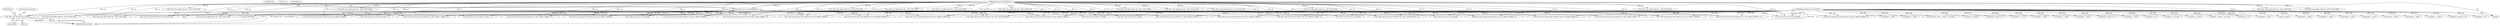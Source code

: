 digraph "0_radare2_bbb4af56003c1afdad67af0c4339267ca38b1017@array" {
"1001626" [label="(Call,_6502_anal_esil_push (op, data[0]))"];
"1000278" [label="(Call,memset (op, '\0', sizeof (RAnalOp)))"];
"1000265" [label="(MethodParameterIn,RAnalOp *op)"];
"1000267" [label="(MethodParameterIn,const ut8 *data)"];
"1001547" [label="(Call,_6502_anal_esil_get_addr_pattern1 (op, data, addrbuf, buffsize))"];
"1001655" [label="(Call,_6502_anal_esil_pop (op, data[0]))"];
"1000931" [label="(Call,_6502_anal_update_flags (op, _6502_FLAGS_NZ))"];
"1000479" [label="(Call,_6502_anal_esil_flags (op, data[0]))"];
"1001490" [label="(Call,_6502_anal_update_flags (op, _6502_FLAGS_NZ))"];
"1000876" [label="(Call,data[0] == 0x6a)"];
"1000668" [label="(Call,data[0] == 0x29)"];
"1000596" [label="(Call,_6502_anal_update_flags (op, _6502_FLAGS_BNZ))"];
"1001626" [label="(Call,_6502_anal_esil_push (op, data[0]))"];
"1000890" [label="(Call,_6502_anal_esil_get_addr_pattern2 (op, data, addrbuf, buffsize, 'x'))"];
"1000818" [label="(Call,_6502_anal_update_flags (op, _6502_FLAGS_NZ))"];
"1001173" [label="(Call,op->jump = addr + data[1] + op->size)"];
"1000306" [label="(Call,op->id = data[0])"];
"1001240" [label="(Call,data[1] | data[2] << 8)"];
"1000645" [label="(Call,_6502_anal_update_flags (op, _6502_FLAGS_NZ))"];
"1001167" [label="(Call,data[1] <= 127)"];
"1001012" [label="(Call,_6502_anal_esil_get_addr_pattern1 (op, data, addrbuf, buffsize))"];
"1000760" [label="(Call,_6502_anal_esil_get_addr_pattern2 (op, data, addrbuf, buffsize, 'x'))"];
"1001719" [label="(Call,_6502_anal_esil_mov (op, data[0]))"];
"1000918" [label="(Call,_6502_anal_esil_get_addr_pattern2 (op, data, addrbuf, buffsize, 'x'))"];
"1000711" [label="(Call,data[0] == 0x49)"];
"1001038" [label="(Call,_6502_anal_update_flags (op, _6502_FLAGS_BNZ))"];
"1001628" [label="(Call,data[0])"];
"1001018" [label="(Call,data[0] == 0xc9)"];
"1001697" [label="(Call,_6502_anal_esil_mov (op, data[0]))"];
"1000774" [label="(Call,_6502_anal_update_flags (op, _6502_FLAGS_NZ))"];
"1001429" [label="(Call,data[0] == 0xa9)"];
"1001504" [label="(Call,_6502_anal_esil_get_addr_pattern3 (op, data, addrbuf, buffsize, 'x'))"];
"1001056" [label="(Call,_6502_anal_esil_get_addr_pattern3 (op, data, addrbuf, buffsize, 0))"];
"1000265" [label="(MethodParameterIn,RAnalOp *op)"];
"1000269" [label="(Block,)"];
"1000944" [label="(Call,_6502_anal_esil_get_addr_pattern2 (op, data, addrbuf, buffsize, 'x'))"];
"1001423" [label="(Call,_6502_anal_esil_get_addr_pattern1 (op, data, addrbuf, buffsize))"];
"1000847" [label="(Call,_6502_anal_esil_get_addr_pattern2 (op, data, addrbuf, buffsize, 'x'))"];
"1001219" [label="(Call,_6502_anal_esil_ccall (op, data[0]))"];
"1001320" [label="(Call,data[1] | data[2] << 8)"];
"1001568" [label="(Call,_6502_anal_esil_get_addr_pattern2 (op, data, addrbuf, buffsize, 'y'))"];
"1000521" [label="(Call,_6502_anal_esil_get_addr_pattern1 (op, data, addrbuf, buffsize))"];
"1001631" [label="(ControlStructure,break;)"];
"1001063" [label="(Call,data[0] == 0xe0)"];
"1000905" [label="(Call,_6502_anal_update_flags (op, _6502_FLAGS_NZ))"];
"1001449" [label="(Call,_6502_anal_update_flags (op, _6502_FLAGS_NZ))"];
"1001244" [label="(Call,data[2] << 8)"];
"1001179" [label="(Call,data[1] + op->size)"];
"1000992" [label="(Call,_6502_anal_esil_inc_reg (op, data[0], \"-\"))"];
"1001590" [label="(Call,_6502_anal_esil_get_addr_pattern3 (op, data, addrbuf, buffsize, 'x'))"];
"1001108" [label="(Call,data[0] == 0xc0)"];
"1001729" [label="(MethodReturn,static int)"];
"1000267" [label="(MethodParameterIn,const ut8 *data)"];
"1001177" [label="(Call,addr + data[1] + op->size)"];
"1000973" [label="(Call,_6502_anal_esil_inc_reg (op, data[0], \"+\"))"];
"1000279" [label="(Identifier,op)"];
"1000547" [label="(Call,_6502_anal_update_flags (op, _6502_FLAGS_NZ))"];
"1001463" [label="(Call,_6502_anal_esil_get_addr_pattern2 (op, data, addrbuf, buffsize, 'y'))"];
"1001128" [label="(Call,_6502_anal_update_flags (op, _6502_FLAGS_BNZ))"];
"1000570" [label="(Call,_6502_anal_esil_get_addr_pattern1 (op, data, addrbuf, buffsize))"];
"1000281" [label="(Call,sizeof (RAnalOp))"];
"1001675" [label="(Call,_6502_anal_esil_mov (op, data[0]))"];
"1001324" [label="(Call,data[2] << 8)"];
"1000833" [label="(Call,data[0] == 0x2a)"];
"1001627" [label="(Identifier,op)"];
"1001195" [label="(Call,256 - data[1])"];
"1000731" [label="(Call,_6502_anal_update_flags (op, _6502_FLAGS_NZ))"];
"1000576" [label="(Call,data[0] == 0xe9)"];
"1000619" [label="(Call,_6502_anal_esil_get_addr_pattern1 (op, data, addrbuf, buffsize))"];
"1000527" [label="(Call,data[0] == 0x69)"];
"1000803" [label="(Call,_6502_anal_esil_get_addr_pattern2 (op, data, addrbuf, buffsize, 'x'))"];
"1000705" [label="(Call,_6502_anal_esil_get_addr_pattern1 (op, data, addrbuf, buffsize))"];
"1000278" [label="(Call,memset (op, '\0', sizeof (RAnalOp)))"];
"1000280" [label="(Literal,'\0')"];
"1000492" [label="(Call,_6502_anal_esil_get_addr_pattern3 (op, data, addrbuf, buffsize, 0))"];
"1001511" [label="(Call,data[0] == 0xa0)"];
"1001101" [label="(Call,_6502_anal_esil_get_addr_pattern3 (op, data, addrbuf, buffsize, 0))"];
"1000322" [label="(Block,)"];
"1001083" [label="(Call,_6502_anal_update_flags (op, _6502_FLAGS_BNZ))"];
"1001470" [label="(Call,data[0] == 0xa2)"];
"1000789" [label="(Call,data[0] == 0x4a)"];
"1000746" [label="(Call,data[0] == 0x0a)"];
"1001531" [label="(Call,_6502_anal_update_flags (op, _6502_FLAGS_NZ))"];
"1000688" [label="(Call,_6502_anal_update_flags (op, _6502_FLAGS_NZ))"];
"1000662" [label="(Call,_6502_anal_esil_get_addr_pattern1 (op, data, addrbuf, buffsize))"];
"1000625" [label="(Call,data[0] == 0x09)"];
"1001284" [label="(Call,data[1] | data[2] << 8)"];
"1000861" [label="(Call,_6502_anal_update_flags (op, _6502_FLAGS_NZ))"];
"1000285" [label="(Identifier,op)"];
"1001288" [label="(Call,data[2] << 8)"];
"1000957" [label="(Call,_6502_anal_update_flags (op, _6502_FLAGS_NZ))"];
"1001626" -> "1000322"  [label="AST: "];
"1001626" -> "1001628"  [label="CFG: "];
"1001627" -> "1001626"  [label="AST: "];
"1001628" -> "1001626"  [label="AST: "];
"1001631" -> "1001626"  [label="CFG: "];
"1001626" -> "1001729"  [label="DDG: op"];
"1001626" -> "1001729"  [label="DDG: _6502_anal_esil_push (op, data[0])"];
"1001626" -> "1001729"  [label="DDG: data[0]"];
"1000278" -> "1001626"  [label="DDG: op"];
"1000265" -> "1001626"  [label="DDG: op"];
"1000267" -> "1001626"  [label="DDG: data"];
"1000278" -> "1000269"  [label="AST: "];
"1000278" -> "1000281"  [label="CFG: "];
"1000279" -> "1000278"  [label="AST: "];
"1000280" -> "1000278"  [label="AST: "];
"1000281" -> "1000278"  [label="AST: "];
"1000285" -> "1000278"  [label="CFG: "];
"1000278" -> "1001729"  [label="DDG: memset (op, '\0', sizeof (RAnalOp))"];
"1000278" -> "1001729"  [label="DDG: op"];
"1000265" -> "1000278"  [label="DDG: op"];
"1000278" -> "1000479"  [label="DDG: op"];
"1000278" -> "1000492"  [label="DDG: op"];
"1000278" -> "1000521"  [label="DDG: op"];
"1000278" -> "1000570"  [label="DDG: op"];
"1000278" -> "1000619"  [label="DDG: op"];
"1000278" -> "1000662"  [label="DDG: op"];
"1000278" -> "1000705"  [label="DDG: op"];
"1000278" -> "1000760"  [label="DDG: op"];
"1000278" -> "1000774"  [label="DDG: op"];
"1000278" -> "1000803"  [label="DDG: op"];
"1000278" -> "1000818"  [label="DDG: op"];
"1000278" -> "1000847"  [label="DDG: op"];
"1000278" -> "1000861"  [label="DDG: op"];
"1000278" -> "1000890"  [label="DDG: op"];
"1000278" -> "1000905"  [label="DDG: op"];
"1000278" -> "1000918"  [label="DDG: op"];
"1000278" -> "1000944"  [label="DDG: op"];
"1000278" -> "1000973"  [label="DDG: op"];
"1000278" -> "1000992"  [label="DDG: op"];
"1000278" -> "1001012"  [label="DDG: op"];
"1000278" -> "1001056"  [label="DDG: op"];
"1000278" -> "1001101"  [label="DDG: op"];
"1000278" -> "1001219"  [label="DDG: op"];
"1000278" -> "1001423"  [label="DDG: op"];
"1000278" -> "1001463"  [label="DDG: op"];
"1000278" -> "1001504"  [label="DDG: op"];
"1000278" -> "1001547"  [label="DDG: op"];
"1000278" -> "1001568"  [label="DDG: op"];
"1000278" -> "1001590"  [label="DDG: op"];
"1000278" -> "1001655"  [label="DDG: op"];
"1000278" -> "1001675"  [label="DDG: op"];
"1000278" -> "1001697"  [label="DDG: op"];
"1000278" -> "1001719"  [label="DDG: op"];
"1000265" -> "1000263"  [label="AST: "];
"1000265" -> "1001729"  [label="DDG: op"];
"1000265" -> "1000479"  [label="DDG: op"];
"1000265" -> "1000492"  [label="DDG: op"];
"1000265" -> "1000521"  [label="DDG: op"];
"1000265" -> "1000547"  [label="DDG: op"];
"1000265" -> "1000570"  [label="DDG: op"];
"1000265" -> "1000596"  [label="DDG: op"];
"1000265" -> "1000619"  [label="DDG: op"];
"1000265" -> "1000645"  [label="DDG: op"];
"1000265" -> "1000662"  [label="DDG: op"];
"1000265" -> "1000688"  [label="DDG: op"];
"1000265" -> "1000705"  [label="DDG: op"];
"1000265" -> "1000731"  [label="DDG: op"];
"1000265" -> "1000760"  [label="DDG: op"];
"1000265" -> "1000774"  [label="DDG: op"];
"1000265" -> "1000803"  [label="DDG: op"];
"1000265" -> "1000818"  [label="DDG: op"];
"1000265" -> "1000847"  [label="DDG: op"];
"1000265" -> "1000861"  [label="DDG: op"];
"1000265" -> "1000890"  [label="DDG: op"];
"1000265" -> "1000905"  [label="DDG: op"];
"1000265" -> "1000918"  [label="DDG: op"];
"1000265" -> "1000931"  [label="DDG: op"];
"1000265" -> "1000944"  [label="DDG: op"];
"1000265" -> "1000957"  [label="DDG: op"];
"1000265" -> "1000973"  [label="DDG: op"];
"1000265" -> "1000992"  [label="DDG: op"];
"1000265" -> "1001012"  [label="DDG: op"];
"1000265" -> "1001038"  [label="DDG: op"];
"1000265" -> "1001056"  [label="DDG: op"];
"1000265" -> "1001083"  [label="DDG: op"];
"1000265" -> "1001101"  [label="DDG: op"];
"1000265" -> "1001128"  [label="DDG: op"];
"1000265" -> "1001219"  [label="DDG: op"];
"1000265" -> "1001423"  [label="DDG: op"];
"1000265" -> "1001449"  [label="DDG: op"];
"1000265" -> "1001463"  [label="DDG: op"];
"1000265" -> "1001490"  [label="DDG: op"];
"1000265" -> "1001504"  [label="DDG: op"];
"1000265" -> "1001531"  [label="DDG: op"];
"1000265" -> "1001547"  [label="DDG: op"];
"1000265" -> "1001568"  [label="DDG: op"];
"1000265" -> "1001590"  [label="DDG: op"];
"1000265" -> "1001655"  [label="DDG: op"];
"1000265" -> "1001675"  [label="DDG: op"];
"1000265" -> "1001697"  [label="DDG: op"];
"1000265" -> "1001719"  [label="DDG: op"];
"1000267" -> "1000263"  [label="AST: "];
"1000267" -> "1001729"  [label="DDG: data"];
"1000267" -> "1000306"  [label="DDG: data"];
"1000267" -> "1000479"  [label="DDG: data"];
"1000267" -> "1000492"  [label="DDG: data"];
"1000267" -> "1000521"  [label="DDG: data"];
"1000267" -> "1000527"  [label="DDG: data"];
"1000267" -> "1000570"  [label="DDG: data"];
"1000267" -> "1000576"  [label="DDG: data"];
"1000267" -> "1000619"  [label="DDG: data"];
"1000267" -> "1000625"  [label="DDG: data"];
"1000267" -> "1000662"  [label="DDG: data"];
"1000267" -> "1000668"  [label="DDG: data"];
"1000267" -> "1000705"  [label="DDG: data"];
"1000267" -> "1000711"  [label="DDG: data"];
"1000267" -> "1000746"  [label="DDG: data"];
"1000267" -> "1000760"  [label="DDG: data"];
"1000267" -> "1000789"  [label="DDG: data"];
"1000267" -> "1000803"  [label="DDG: data"];
"1000267" -> "1000833"  [label="DDG: data"];
"1000267" -> "1000847"  [label="DDG: data"];
"1000267" -> "1000876"  [label="DDG: data"];
"1000267" -> "1000890"  [label="DDG: data"];
"1000267" -> "1000918"  [label="DDG: data"];
"1000267" -> "1000944"  [label="DDG: data"];
"1000267" -> "1000973"  [label="DDG: data"];
"1000267" -> "1000992"  [label="DDG: data"];
"1000267" -> "1001012"  [label="DDG: data"];
"1000267" -> "1001018"  [label="DDG: data"];
"1000267" -> "1001056"  [label="DDG: data"];
"1000267" -> "1001063"  [label="DDG: data"];
"1000267" -> "1001101"  [label="DDG: data"];
"1000267" -> "1001108"  [label="DDG: data"];
"1000267" -> "1001167"  [label="DDG: data"];
"1000267" -> "1001173"  [label="DDG: data"];
"1000267" -> "1001177"  [label="DDG: data"];
"1000267" -> "1001179"  [label="DDG: data"];
"1000267" -> "1001195"  [label="DDG: data"];
"1000267" -> "1001219"  [label="DDG: data"];
"1000267" -> "1001240"  [label="DDG: data"];
"1000267" -> "1001244"  [label="DDG: data"];
"1000267" -> "1001284"  [label="DDG: data"];
"1000267" -> "1001288"  [label="DDG: data"];
"1000267" -> "1001320"  [label="DDG: data"];
"1000267" -> "1001324"  [label="DDG: data"];
"1000267" -> "1001423"  [label="DDG: data"];
"1000267" -> "1001429"  [label="DDG: data"];
"1000267" -> "1001463"  [label="DDG: data"];
"1000267" -> "1001470"  [label="DDG: data"];
"1000267" -> "1001504"  [label="DDG: data"];
"1000267" -> "1001511"  [label="DDG: data"];
"1000267" -> "1001547"  [label="DDG: data"];
"1000267" -> "1001568"  [label="DDG: data"];
"1000267" -> "1001590"  [label="DDG: data"];
"1000267" -> "1001655"  [label="DDG: data"];
"1000267" -> "1001675"  [label="DDG: data"];
"1000267" -> "1001697"  [label="DDG: data"];
"1000267" -> "1001719"  [label="DDG: data"];
}
